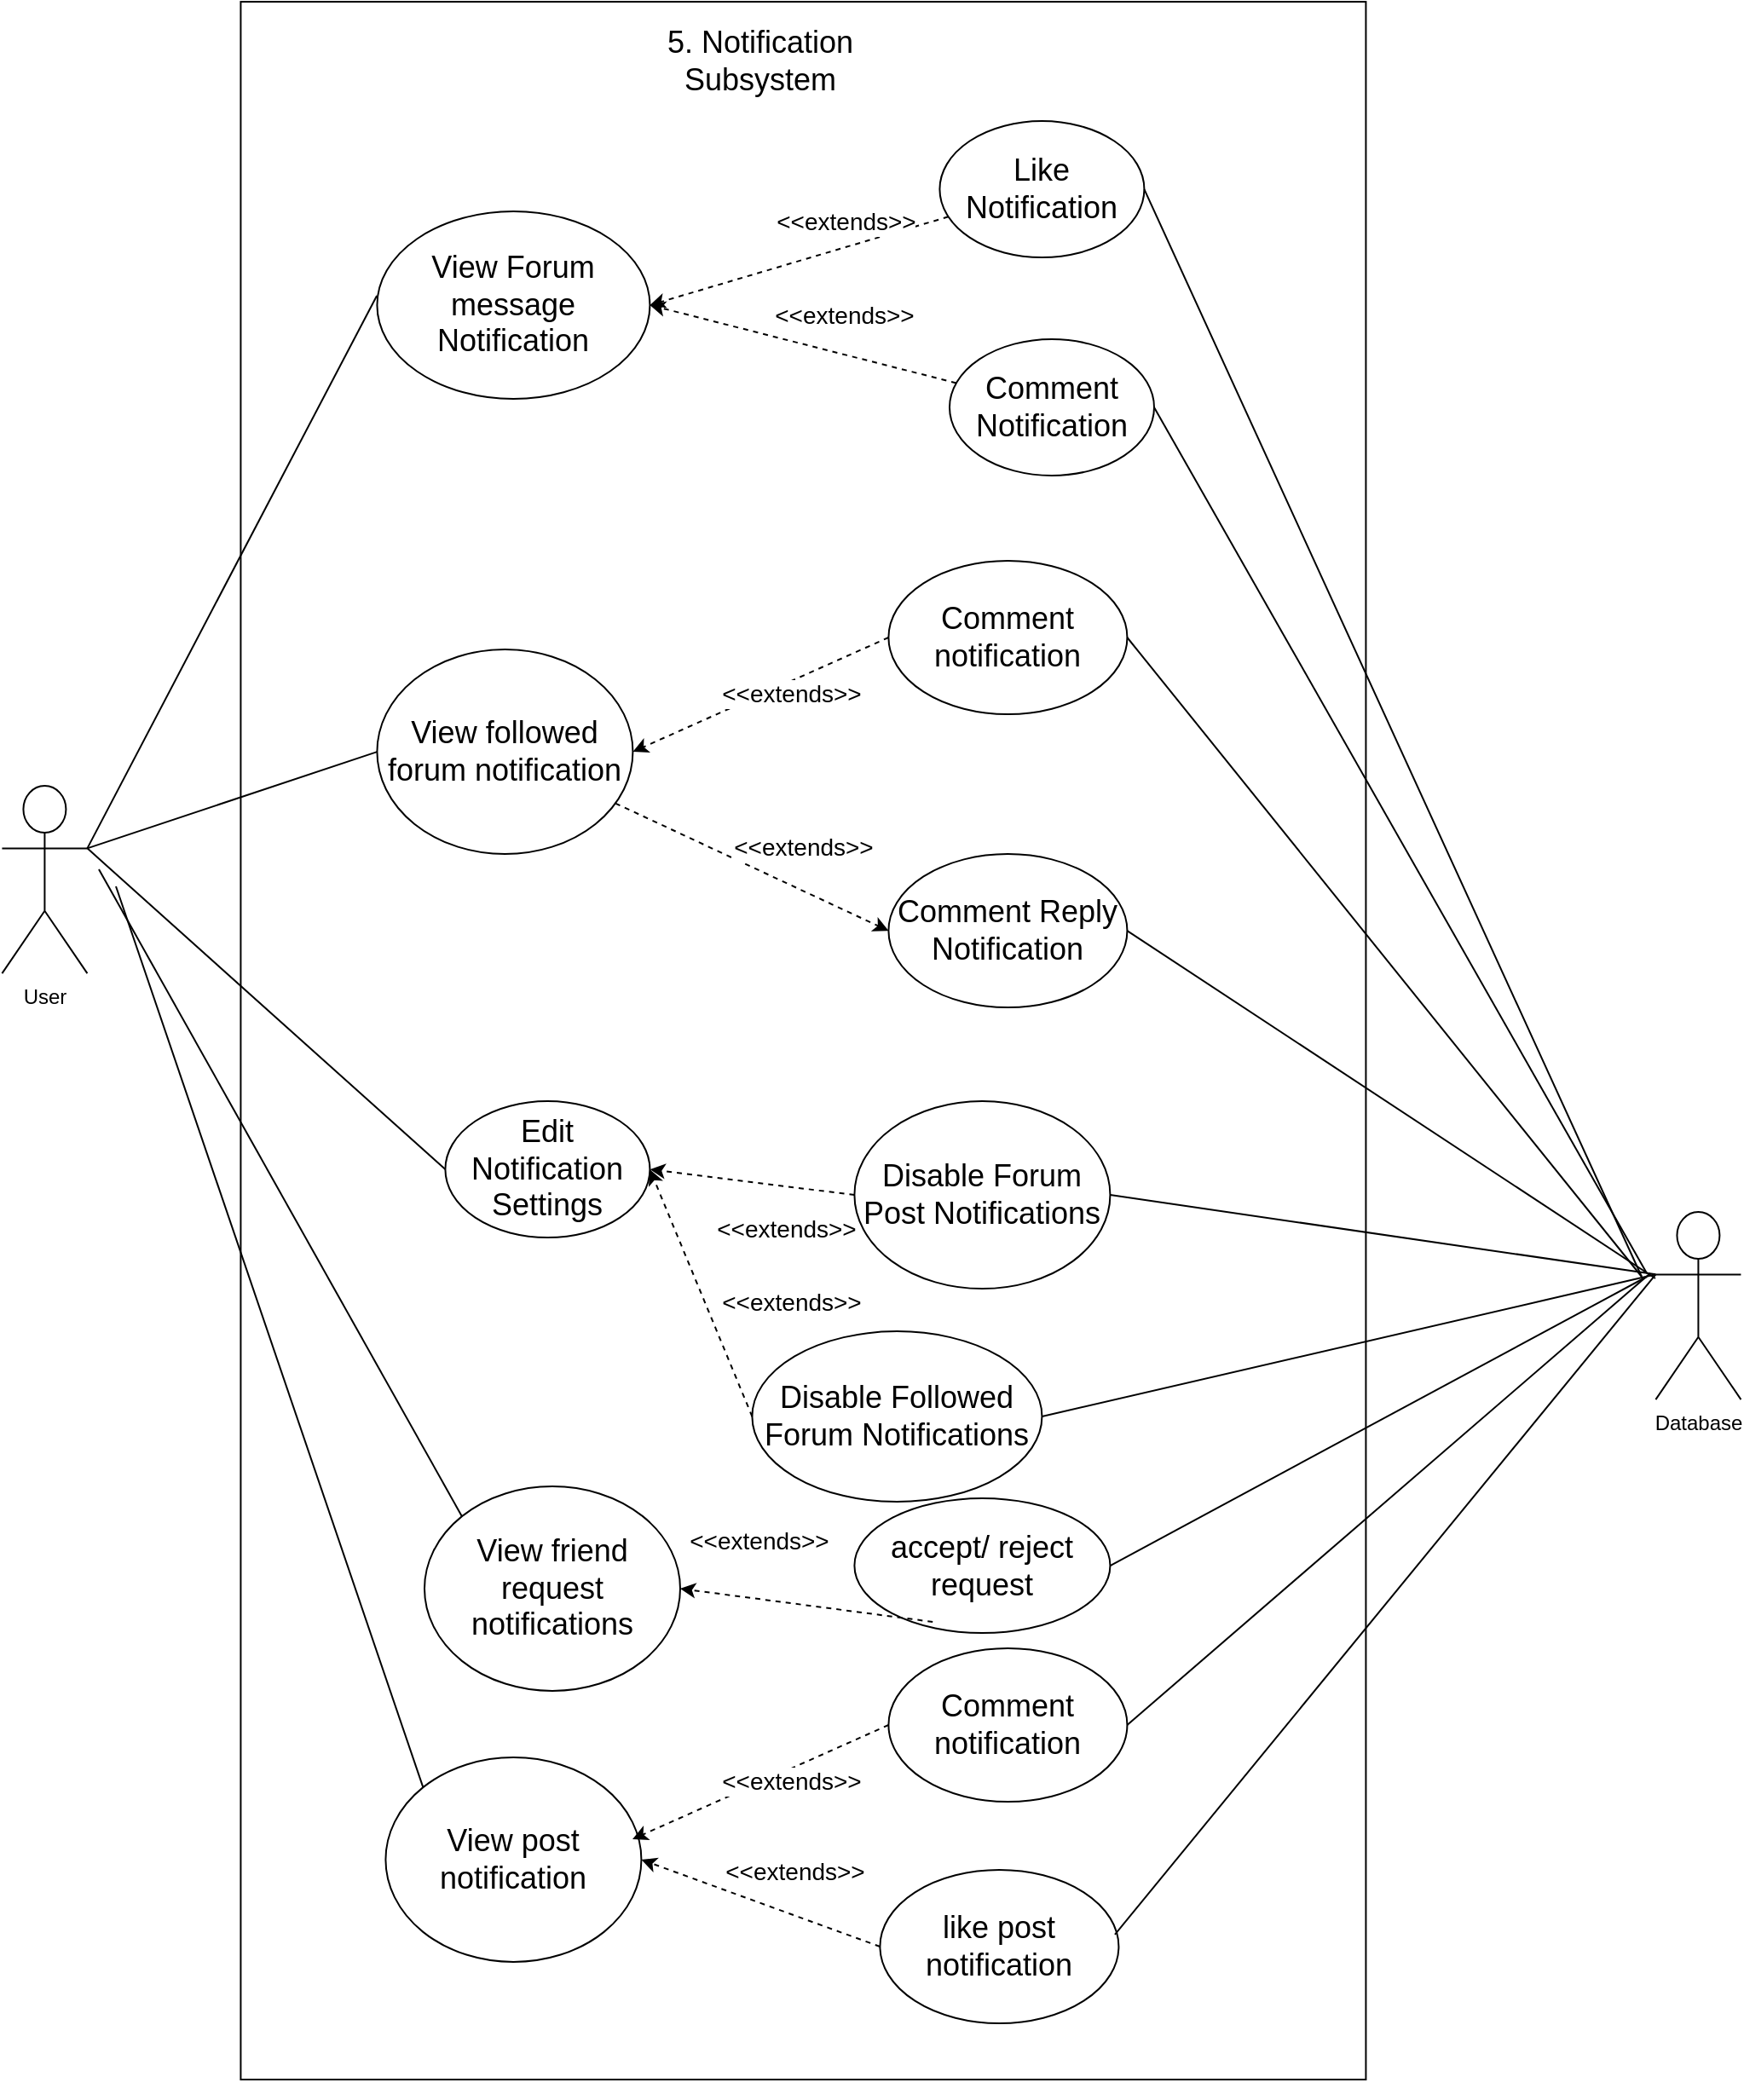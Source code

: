 <mxfile>
    <diagram name="Page-1" id="tFtbdX1ovqvAF_41Vxhx">
        <mxGraphModel dx="780" dy="1524" grid="0" gridSize="10" guides="1" tooltips="1" connect="1" arrows="1" fold="1" page="0" pageScale="1" pageWidth="850" pageHeight="1100" math="0" shadow="0">
            <root>
                <mxCell id="0"/>
                <mxCell id="1" parent="0"/>
                <mxCell id="8dbzwXfBBkByxiEQPmbJ-210" value="" style="rounded=0;whiteSpace=wrap;html=1;" parent="1" vertex="1">
                    <mxGeometry x="1471.21" y="-194.96" width="660" height="1218.96" as="geometry"/>
                </mxCell>
                <mxCell id="8dbzwXfBBkByxiEQPmbJ-211" style="edgeStyle=none;html=1;fontSize=12;endArrow=none;endFill=0;entryX=-0.001;entryY=0.45;entryDx=0;entryDy=0;entryPerimeter=0;exitX=1;exitY=0.333;exitDx=0;exitDy=0;exitPerimeter=0;" parent="1" source="8dbzwXfBBkByxiEQPmbJ-212" target="8dbzwXfBBkByxiEQPmbJ-214" edge="1">
                    <mxGeometry relative="1" as="geometry"/>
                </mxCell>
                <mxCell id="8dbzwXfBBkByxiEQPmbJ-212" value="User" style="shape=umlActor;verticalLabelPosition=bottom;verticalAlign=top;html=1;outlineConnect=0;" parent="1" vertex="1">
                    <mxGeometry x="1331.208" y="265.039" width="50" height="110" as="geometry"/>
                </mxCell>
                <mxCell id="8dbzwXfBBkByxiEQPmbJ-213" value="5. Notification Subsystem" style="text;html=1;strokeColor=none;fillColor=none;align=center;verticalAlign=middle;whiteSpace=wrap;rounded=0;fontSize=18;" parent="1" vertex="1">
                    <mxGeometry x="1681.208" y="-174.961" width="190" height="30" as="geometry"/>
                </mxCell>
                <mxCell id="8dbzwXfBBkByxiEQPmbJ-214" value="View Forum message Notification" style="ellipse;whiteSpace=wrap;html=1;fontSize=18;" parent="1" vertex="1">
                    <mxGeometry x="1551.208" y="-72.001" width="160" height="110" as="geometry"/>
                </mxCell>
                <mxCell id="8dbzwXfBBkByxiEQPmbJ-216" style="edgeStyle=none;html=1;entryX=0;entryY=0.5;entryDx=0;entryDy=0;fontSize=14;dashed=1;" parent="1" source="8dbzwXfBBkByxiEQPmbJ-218" target="8dbzwXfBBkByxiEQPmbJ-229" edge="1">
                    <mxGeometry relative="1" as="geometry"/>
                </mxCell>
                <mxCell id="8dbzwXfBBkByxiEQPmbJ-217" value="&amp;lt;&amp;lt;extends&amp;gt;&amp;gt;" style="edgeLabel;html=1;align=center;verticalAlign=middle;resizable=0;points=[];fontSize=14;" parent="8dbzwXfBBkByxiEQPmbJ-216" vertex="1" connectable="0">
                    <mxGeometry x="0.31" relative="1" as="geometry">
                        <mxPoint x="5" y="-24" as="offset"/>
                    </mxGeometry>
                </mxCell>
                <mxCell id="8dbzwXfBBkByxiEQPmbJ-218" value="View followed forum notification" style="ellipse;whiteSpace=wrap;html=1;fontSize=18;" parent="1" vertex="1">
                    <mxGeometry x="1551.208" y="185.039" width="150" height="120" as="geometry"/>
                </mxCell>
                <mxCell id="8dbzwXfBBkByxiEQPmbJ-219" style="edgeStyle=none;html=1;fontSize=12;endArrow=none;endFill=0;entryX=0;entryY=0.5;entryDx=0;entryDy=0;exitX=1;exitY=0.333;exitDx=0;exitDy=0;exitPerimeter=0;" parent="1" source="8dbzwXfBBkByxiEQPmbJ-212" target="8dbzwXfBBkByxiEQPmbJ-218" edge="1">
                    <mxGeometry relative="1" as="geometry">
                        <mxPoint x="1401.208" y="165.039" as="sourcePoint"/>
                        <mxPoint x="1591.088" y="-38.961" as="targetPoint"/>
                    </mxGeometry>
                </mxCell>
                <mxCell id="8dbzwXfBBkByxiEQPmbJ-220" value="Edit Notification Settings" style="ellipse;whiteSpace=wrap;html=1;fontSize=18;" parent="1" vertex="1">
                    <mxGeometry x="1591.208" y="450.039" width="120" height="80" as="geometry"/>
                </mxCell>
                <mxCell id="8dbzwXfBBkByxiEQPmbJ-221" style="edgeStyle=none;html=1;fontSize=12;endArrow=none;endFill=0;entryX=0;entryY=0.5;entryDx=0;entryDy=0;exitX=1;exitY=0.333;exitDx=0;exitDy=0;exitPerimeter=0;" parent="1" source="8dbzwXfBBkByxiEQPmbJ-212" target="8dbzwXfBBkByxiEQPmbJ-220" edge="1">
                    <mxGeometry relative="1" as="geometry">
                        <mxPoint x="1391.208" y="85.039" as="sourcePoint"/>
                        <mxPoint x="1601.088" y="81.039" as="targetPoint"/>
                    </mxGeometry>
                </mxCell>
                <mxCell id="8dbzwXfBBkByxiEQPmbJ-226" style="edgeStyle=none;html=1;dashed=1;entryX=1;entryY=0.5;entryDx=0;entryDy=0;" parent="1" source="8dbzwXfBBkByxiEQPmbJ-228" target="8dbzwXfBBkByxiEQPmbJ-214" edge="1">
                    <mxGeometry relative="1" as="geometry">
                        <mxPoint x="1676.208" y="-4.961" as="targetPoint"/>
                    </mxGeometry>
                </mxCell>
                <mxCell id="8dbzwXfBBkByxiEQPmbJ-227" value="&lt;font style=&quot;font-size: 14px;&quot;&gt;&amp;lt;&amp;lt;extends&amp;gt;&amp;gt;&lt;/font&gt;" style="edgeLabel;html=1;align=center;verticalAlign=middle;resizable=0;points=[];" parent="8dbzwXfBBkByxiEQPmbJ-226" vertex="1" connectable="0">
                    <mxGeometry x="-0.321" y="-4" relative="1" as="geometry">
                        <mxPoint y="-11" as="offset"/>
                    </mxGeometry>
                </mxCell>
                <mxCell id="8dbzwXfBBkByxiEQPmbJ-228" value="Like Notification" style="ellipse;whiteSpace=wrap;html=1;fontSize=18;" parent="1" vertex="1">
                    <mxGeometry x="1881.208" y="-124.961" width="120" height="80" as="geometry"/>
                </mxCell>
                <mxCell id="8dbzwXfBBkByxiEQPmbJ-229" value="Comment Reply Notification" style="ellipse;whiteSpace=wrap;html=1;fontSize=18;" parent="1" vertex="1">
                    <mxGeometry x="1851.208" y="305.039" width="140" height="90" as="geometry"/>
                </mxCell>
                <mxCell id="8dbzwXfBBkByxiEQPmbJ-230" value="Comment notification" style="ellipse;whiteSpace=wrap;html=1;fontSize=18;" parent="1" vertex="1">
                    <mxGeometry x="1851.208" y="132.999" width="140" height="90" as="geometry"/>
                </mxCell>
                <mxCell id="8dbzwXfBBkByxiEQPmbJ-231" style="edgeStyle=none;html=1;entryX=1;entryY=0.5;entryDx=0;entryDy=0;fontSize=14;exitX=0;exitY=0.5;exitDx=0;exitDy=0;dashed=1;" parent="1" source="8dbzwXfBBkByxiEQPmbJ-230" target="8dbzwXfBBkByxiEQPmbJ-218" edge="1">
                    <mxGeometry relative="1" as="geometry">
                        <mxPoint x="1680.721" y="179.955" as="sourcePoint"/>
                        <mxPoint x="1856.208" y="165.039" as="targetPoint"/>
                    </mxGeometry>
                </mxCell>
                <mxCell id="8dbzwXfBBkByxiEQPmbJ-232" value="&amp;lt;&amp;lt;extends&amp;gt;&amp;gt;" style="edgeLabel;html=1;align=center;verticalAlign=middle;resizable=0;points=[];fontSize=14;" parent="8dbzwXfBBkByxiEQPmbJ-231" vertex="1" connectable="0">
                    <mxGeometry x="0.31" relative="1" as="geometry">
                        <mxPoint x="41" y="-11" as="offset"/>
                    </mxGeometry>
                </mxCell>
                <mxCell id="8dbzwXfBBkByxiEQPmbJ-242" value="Database" style="shape=umlActor;verticalLabelPosition=bottom;verticalAlign=top;html=1;outlineConnect=0;" parent="1" vertex="1">
                    <mxGeometry x="2301.208" y="515.039" width="50" height="110" as="geometry"/>
                </mxCell>
                <mxCell id="8dbzwXfBBkByxiEQPmbJ-243" value="Disable Forum Post Notifications" style="ellipse;whiteSpace=wrap;html=1;fontSize=18;" parent="1" vertex="1">
                    <mxGeometry x="1831.208" y="450.039" width="150" height="110" as="geometry"/>
                </mxCell>
                <mxCell id="8dbzwXfBBkByxiEQPmbJ-244" style="edgeStyle=none;html=1;entryX=1;entryY=0.5;entryDx=0;entryDy=0;fontSize=14;exitX=0;exitY=0.5;exitDx=0;exitDy=0;dashed=1;" parent="1" source="8dbzwXfBBkByxiEQPmbJ-243" target="8dbzwXfBBkByxiEQPmbJ-220" edge="1">
                    <mxGeometry relative="1" as="geometry">
                        <mxPoint x="1891.208" y="425.039" as="sourcePoint"/>
                        <mxPoint x="1721.208" y="395.039" as="targetPoint"/>
                    </mxGeometry>
                </mxCell>
                <mxCell id="8dbzwXfBBkByxiEQPmbJ-245" value="&amp;lt;&amp;lt;extends&amp;gt;&amp;gt;" style="edgeLabel;html=1;align=center;verticalAlign=middle;resizable=0;points=[];fontSize=14;" parent="8dbzwXfBBkByxiEQPmbJ-244" vertex="1" connectable="0">
                    <mxGeometry x="0.31" relative="1" as="geometry">
                        <mxPoint x="38" y="30" as="offset"/>
                    </mxGeometry>
                </mxCell>
                <mxCell id="8dbzwXfBBkByxiEQPmbJ-246" value="Disable Followed Forum Notifications" style="ellipse;whiteSpace=wrap;html=1;fontSize=18;" parent="1" vertex="1">
                    <mxGeometry x="1771.208" y="585.039" width="170" height="100" as="geometry"/>
                </mxCell>
                <mxCell id="8dbzwXfBBkByxiEQPmbJ-247" style="edgeStyle=none;html=1;fontSize=14;exitX=0;exitY=0.5;exitDx=0;exitDy=0;dashed=1;entryX=1;entryY=0.5;entryDx=0;entryDy=0;" parent="1" source="8dbzwXfBBkByxiEQPmbJ-246" target="8dbzwXfBBkByxiEQPmbJ-220" edge="1">
                    <mxGeometry relative="1" as="geometry">
                        <mxPoint x="1941.208" y="525.039" as="sourcePoint"/>
                        <mxPoint x="1771.208" y="405.039" as="targetPoint"/>
                    </mxGeometry>
                </mxCell>
                <mxCell id="8dbzwXfBBkByxiEQPmbJ-248" value="&amp;lt;&amp;lt;extends&amp;gt;&amp;gt;" style="edgeLabel;html=1;align=center;verticalAlign=middle;resizable=0;points=[];fontSize=14;" parent="8dbzwXfBBkByxiEQPmbJ-247" vertex="1" connectable="0">
                    <mxGeometry x="0.31" relative="1" as="geometry">
                        <mxPoint x="62" y="28" as="offset"/>
                    </mxGeometry>
                </mxCell>
                <mxCell id="8dbzwXfBBkByxiEQPmbJ-249" style="edgeStyle=none;html=1;fontSize=12;endArrow=none;endFill=0;entryX=0;entryY=0.333;entryDx=0;entryDy=0;exitX=1;exitY=0.5;exitDx=0;exitDy=0;entryPerimeter=0;" parent="1" source="8dbzwXfBBkByxiEQPmbJ-243" target="8dbzwXfBBkByxiEQPmbJ-242" edge="1">
                    <mxGeometry relative="1" as="geometry">
                        <mxPoint x="2331.208" y="245.039" as="sourcePoint"/>
                        <mxPoint x="2531.208" y="770.039" as="targetPoint"/>
                    </mxGeometry>
                </mxCell>
                <mxCell id="8dbzwXfBBkByxiEQPmbJ-250" style="edgeStyle=none;html=1;fontSize=12;endArrow=none;endFill=0;entryX=0;entryY=0.333;entryDx=0;entryDy=0;exitX=1;exitY=0.5;exitDx=0;exitDy=0;entryPerimeter=0;" parent="1" source="8dbzwXfBBkByxiEQPmbJ-246" target="8dbzwXfBBkByxiEQPmbJ-242" edge="1">
                    <mxGeometry relative="1" as="geometry">
                        <mxPoint x="2091.208" y="440.039" as="sourcePoint"/>
                        <mxPoint x="2241.208" y="351.706" as="targetPoint"/>
                    </mxGeometry>
                </mxCell>
                <mxCell id="8dbzwXfBBkByxiEQPmbJ-251" style="edgeStyle=none;html=1;dashed=1;entryX=1;entryY=0.5;entryDx=0;entryDy=0;" parent="1" source="8dbzwXfBBkByxiEQPmbJ-253" target="8dbzwXfBBkByxiEQPmbJ-214" edge="1">
                    <mxGeometry relative="1" as="geometry">
                        <mxPoint x="1648.145" y="108.675" as="targetPoint"/>
                    </mxGeometry>
                </mxCell>
                <mxCell id="8dbzwXfBBkByxiEQPmbJ-252" value="&lt;font style=&quot;font-size: 14px;&quot;&gt;&amp;lt;&amp;lt;extends&amp;gt;&amp;gt;&lt;/font&gt;" style="edgeLabel;html=1;align=center;verticalAlign=middle;resizable=0;points=[];" parent="8dbzwXfBBkByxiEQPmbJ-251" vertex="1" connectable="0">
                    <mxGeometry x="-0.321" y="-4" relative="1" as="geometry">
                        <mxPoint x="-6" y="-21" as="offset"/>
                    </mxGeometry>
                </mxCell>
                <mxCell id="8dbzwXfBBkByxiEQPmbJ-253" value="Comment Notification" style="ellipse;whiteSpace=wrap;html=1;fontSize=18;" parent="1" vertex="1">
                    <mxGeometry x="1886.998" y="2.999" width="120" height="80" as="geometry"/>
                </mxCell>
                <mxCell id="8dbzwXfBBkByxiEQPmbJ-256" style="edgeStyle=none;curved=1;rounded=0;orthogonalLoop=1;jettySize=auto;html=1;exitX=0.5;exitY=1;exitDx=0;exitDy=0;fontSize=12;startSize=8;endSize=8;" parent="1" source="8dbzwXfBBkByxiEQPmbJ-210" target="8dbzwXfBBkByxiEQPmbJ-210" edge="1">
                    <mxGeometry relative="1" as="geometry"/>
                </mxCell>
                <mxCell id="8dbzwXfBBkByxiEQPmbJ-257" value="View friend request notifications" style="ellipse;whiteSpace=wrap;html=1;fontSize=18;" parent="1" vertex="1">
                    <mxGeometry x="1578.998" y="675.999" width="150" height="120" as="geometry"/>
                </mxCell>
                <mxCell id="8dbzwXfBBkByxiEQPmbJ-258" value="View post notification" style="ellipse;whiteSpace=wrap;html=1;fontSize=18;" parent="1" vertex="1">
                    <mxGeometry x="1556.208" y="834.999" width="150" height="120" as="geometry"/>
                </mxCell>
                <mxCell id="8dbzwXfBBkByxiEQPmbJ-260" style="edgeStyle=none;html=1;fontSize=12;endArrow=none;endFill=0;entryX=0;entryY=0;entryDx=0;entryDy=0;" parent="1" target="8dbzwXfBBkByxiEQPmbJ-257" edge="1">
                    <mxGeometry relative="1" as="geometry">
                        <mxPoint x="1388" y="314" as="sourcePoint"/>
                        <mxPoint x="1591.21" y="537" as="targetPoint"/>
                    </mxGeometry>
                </mxCell>
                <mxCell id="8dbzwXfBBkByxiEQPmbJ-261" style="edgeStyle=none;html=1;fontSize=12;endArrow=none;endFill=0;entryX=0;entryY=0;entryDx=0;entryDy=0;" parent="1" target="8dbzwXfBBkByxiEQPmbJ-258" edge="1">
                    <mxGeometry relative="1" as="geometry">
                        <mxPoint x="1398" y="324" as="sourcePoint"/>
                        <mxPoint x="1593" y="702" as="targetPoint"/>
                    </mxGeometry>
                </mxCell>
                <mxCell id="8dbzwXfBBkByxiEQPmbJ-262" value="Comment notification" style="ellipse;whiteSpace=wrap;html=1;fontSize=18;" parent="1" vertex="1">
                    <mxGeometry x="1851.208" y="770.999" width="140" height="90" as="geometry"/>
                </mxCell>
                <mxCell id="8dbzwXfBBkByxiEQPmbJ-263" style="edgeStyle=none;html=1;entryX=1;entryY=0.5;entryDx=0;entryDy=0;fontSize=14;exitX=0;exitY=0.5;exitDx=0;exitDy=0;dashed=1;" parent="1" source="8dbzwXfBBkByxiEQPmbJ-262" edge="1">
                    <mxGeometry relative="1" as="geometry">
                        <mxPoint x="1680.721" y="817.955" as="sourcePoint"/>
                        <mxPoint x="1701" y="883" as="targetPoint"/>
                    </mxGeometry>
                </mxCell>
                <mxCell id="8dbzwXfBBkByxiEQPmbJ-264" value="&amp;lt;&amp;lt;extends&amp;gt;&amp;gt;" style="edgeLabel;html=1;align=center;verticalAlign=middle;resizable=0;points=[];fontSize=14;" parent="8dbzwXfBBkByxiEQPmbJ-263" vertex="1" connectable="0">
                    <mxGeometry x="0.31" relative="1" as="geometry">
                        <mxPoint x="41" y="-11" as="offset"/>
                    </mxGeometry>
                </mxCell>
                <mxCell id="8dbzwXfBBkByxiEQPmbJ-265" value="like post notification" style="ellipse;whiteSpace=wrap;html=1;fontSize=18;" parent="1" vertex="1">
                    <mxGeometry x="1846.208" y="900.999" width="140" height="90" as="geometry"/>
                </mxCell>
                <mxCell id="8dbzwXfBBkByxiEQPmbJ-266" style="edgeStyle=none;html=1;entryX=1;entryY=0.5;entryDx=0;entryDy=0;fontSize=14;exitX=0;exitY=0.5;exitDx=0;exitDy=0;dashed=1;" parent="1" source="8dbzwXfBBkByxiEQPmbJ-265" target="8dbzwXfBBkByxiEQPmbJ-258" edge="1">
                    <mxGeometry relative="1" as="geometry">
                        <mxPoint x="1675.721" y="947.955" as="sourcePoint"/>
                        <mxPoint x="1696" y="1013" as="targetPoint"/>
                    </mxGeometry>
                </mxCell>
                <mxCell id="8dbzwXfBBkByxiEQPmbJ-267" value="&amp;lt;&amp;lt;extends&amp;gt;&amp;gt;" style="edgeLabel;html=1;align=center;verticalAlign=middle;resizable=0;points=[];fontSize=14;" parent="8dbzwXfBBkByxiEQPmbJ-266" vertex="1" connectable="0">
                    <mxGeometry x="0.31" relative="1" as="geometry">
                        <mxPoint x="41" y="-11" as="offset"/>
                    </mxGeometry>
                </mxCell>
                <mxCell id="8dbzwXfBBkByxiEQPmbJ-268" style="edgeStyle=none;html=1;fontSize=12;endArrow=none;endFill=0;exitX=1;exitY=0.5;exitDx=0;exitDy=0;" parent="1" source="8dbzwXfBBkByxiEQPmbJ-262" edge="1">
                    <mxGeometry relative="1" as="geometry">
                        <mxPoint x="2037" y="798" as="sourcePoint"/>
                        <mxPoint x="2298" y="551" as="targetPoint"/>
                    </mxGeometry>
                </mxCell>
                <mxCell id="8dbzwXfBBkByxiEQPmbJ-269" style="edgeStyle=none;html=1;fontSize=12;endArrow=none;endFill=0;entryX=0;entryY=0.333;entryDx=0;entryDy=0;exitX=0.984;exitY=0.422;exitDx=0;exitDy=0;entryPerimeter=0;exitPerimeter=0;" parent="1" source="8dbzwXfBBkByxiEQPmbJ-265" target="8dbzwXfBBkByxiEQPmbJ-242" edge="1">
                    <mxGeometry relative="1" as="geometry">
                        <mxPoint x="1997" y="928" as="sourcePoint"/>
                        <mxPoint x="2357" y="845" as="targetPoint"/>
                    </mxGeometry>
                </mxCell>
                <mxCell id="8dbzwXfBBkByxiEQPmbJ-270" style="edgeStyle=none;html=1;fontSize=12;endArrow=none;endFill=0;exitX=1;exitY=0.5;exitDx=0;exitDy=0;" parent="1" source="8dbzwXfBBkByxiEQPmbJ-230" edge="1">
                    <mxGeometry relative="1" as="geometry">
                        <mxPoint x="2036" y="289" as="sourcePoint"/>
                        <mxPoint x="2293" y="553" as="targetPoint"/>
                    </mxGeometry>
                </mxCell>
                <mxCell id="8dbzwXfBBkByxiEQPmbJ-271" style="edgeStyle=none;html=1;fontSize=12;endArrow=none;endFill=0;exitX=1;exitY=0.5;exitDx=0;exitDy=0;" parent="1" source="8dbzwXfBBkByxiEQPmbJ-229" edge="1">
                    <mxGeometry relative="1" as="geometry">
                        <mxPoint x="1996" y="419" as="sourcePoint"/>
                        <mxPoint x="2301" y="554" as="targetPoint"/>
                    </mxGeometry>
                </mxCell>
                <mxCell id="8dbzwXfBBkByxiEQPmbJ-273" style="edgeStyle=none;html=1;fontSize=12;endArrow=none;endFill=0;exitX=1;exitY=0.5;exitDx=0;exitDy=0;" parent="1" source="8dbzwXfBBkByxiEQPmbJ-228" edge="1">
                    <mxGeometry relative="1" as="geometry">
                        <mxPoint x="2001" y="188" as="sourcePoint"/>
                        <mxPoint x="2293" y="553" as="targetPoint"/>
                    </mxGeometry>
                </mxCell>
                <mxCell id="8dbzwXfBBkByxiEQPmbJ-274" style="edgeStyle=none;html=1;fontSize=12;endArrow=none;endFill=0;exitX=1;exitY=0.5;exitDx=0;exitDy=0;" parent="1" source="8dbzwXfBBkByxiEQPmbJ-253" edge="1">
                    <mxGeometry relative="1" as="geometry">
                        <mxPoint x="2001" y="360" as="sourcePoint"/>
                        <mxPoint x="2296" y="551" as="targetPoint"/>
                    </mxGeometry>
                </mxCell>
                <mxCell id="8dbzwXfBBkByxiEQPmbJ-275" value="accept/ reject request" style="ellipse;whiteSpace=wrap;html=1;fontSize=18;" parent="1" vertex="1">
                    <mxGeometry x="1831.21" y="683" width="150" height="79.04" as="geometry"/>
                </mxCell>
                <mxCell id="8dbzwXfBBkByxiEQPmbJ-276" style="edgeStyle=none;html=1;fontSize=12;endArrow=none;endFill=0;exitX=1;exitY=0.5;exitDx=0;exitDy=0;" parent="1" source="8dbzwXfBBkByxiEQPmbJ-275" edge="1">
                    <mxGeometry relative="1" as="geometry">
                        <mxPoint x="1951" y="645" as="sourcePoint"/>
                        <mxPoint x="2296" y="553" as="targetPoint"/>
                    </mxGeometry>
                </mxCell>
                <mxCell id="8dbzwXfBBkByxiEQPmbJ-277" style="edgeStyle=none;html=1;entryX=1;entryY=0.5;entryDx=0;entryDy=0;fontSize=14;exitX=0.306;exitY=0.917;exitDx=0;exitDy=0;dashed=1;exitPerimeter=0;" parent="1" source="8dbzwXfBBkByxiEQPmbJ-275" target="8dbzwXfBBkByxiEQPmbJ-257" edge="1">
                    <mxGeometry relative="1" as="geometry">
                        <mxPoint x="1856" y="956" as="sourcePoint"/>
                        <mxPoint x="1716" y="905" as="targetPoint"/>
                        <Array as="points"/>
                    </mxGeometry>
                </mxCell>
                <mxCell id="8dbzwXfBBkByxiEQPmbJ-278" value="&amp;lt;&amp;lt;extends&amp;gt;&amp;gt;" style="edgeLabel;html=1;align=center;verticalAlign=middle;resizable=0;points=[];fontSize=14;" parent="8dbzwXfBBkByxiEQPmbJ-277" vertex="1" connectable="0">
                    <mxGeometry x="0.31" relative="1" as="geometry">
                        <mxPoint x="-5" y="-35" as="offset"/>
                    </mxGeometry>
                </mxCell>
            </root>
        </mxGraphModel>
    </diagram>
</mxfile>